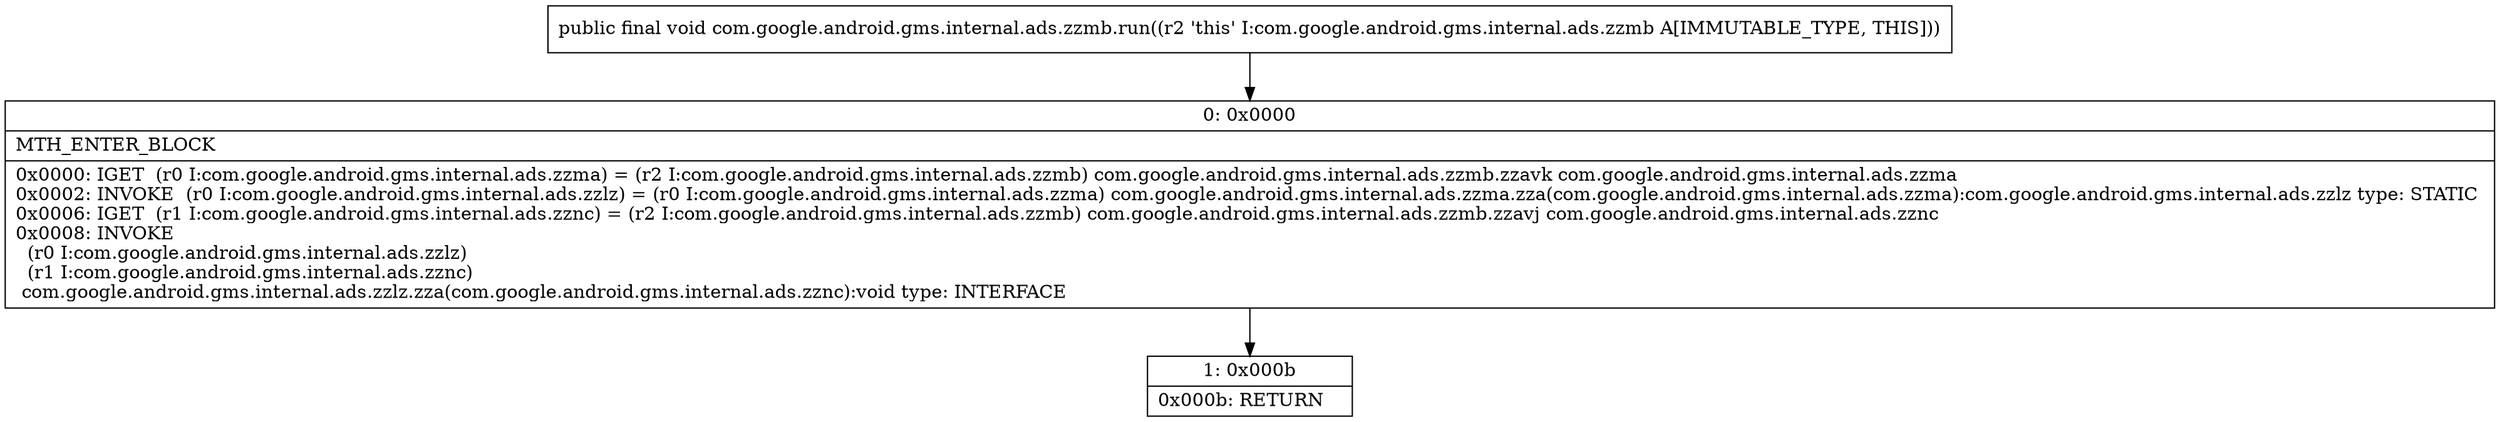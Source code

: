 digraph "CFG forcom.google.android.gms.internal.ads.zzmb.run()V" {
Node_0 [shape=record,label="{0\:\ 0x0000|MTH_ENTER_BLOCK\l|0x0000: IGET  (r0 I:com.google.android.gms.internal.ads.zzma) = (r2 I:com.google.android.gms.internal.ads.zzmb) com.google.android.gms.internal.ads.zzmb.zzavk com.google.android.gms.internal.ads.zzma \l0x0002: INVOKE  (r0 I:com.google.android.gms.internal.ads.zzlz) = (r0 I:com.google.android.gms.internal.ads.zzma) com.google.android.gms.internal.ads.zzma.zza(com.google.android.gms.internal.ads.zzma):com.google.android.gms.internal.ads.zzlz type: STATIC \l0x0006: IGET  (r1 I:com.google.android.gms.internal.ads.zznc) = (r2 I:com.google.android.gms.internal.ads.zzmb) com.google.android.gms.internal.ads.zzmb.zzavj com.google.android.gms.internal.ads.zznc \l0x0008: INVOKE  \l  (r0 I:com.google.android.gms.internal.ads.zzlz)\l  (r1 I:com.google.android.gms.internal.ads.zznc)\l com.google.android.gms.internal.ads.zzlz.zza(com.google.android.gms.internal.ads.zznc):void type: INTERFACE \l}"];
Node_1 [shape=record,label="{1\:\ 0x000b|0x000b: RETURN   \l}"];
MethodNode[shape=record,label="{public final void com.google.android.gms.internal.ads.zzmb.run((r2 'this' I:com.google.android.gms.internal.ads.zzmb A[IMMUTABLE_TYPE, THIS])) }"];
MethodNode -> Node_0;
Node_0 -> Node_1;
}

